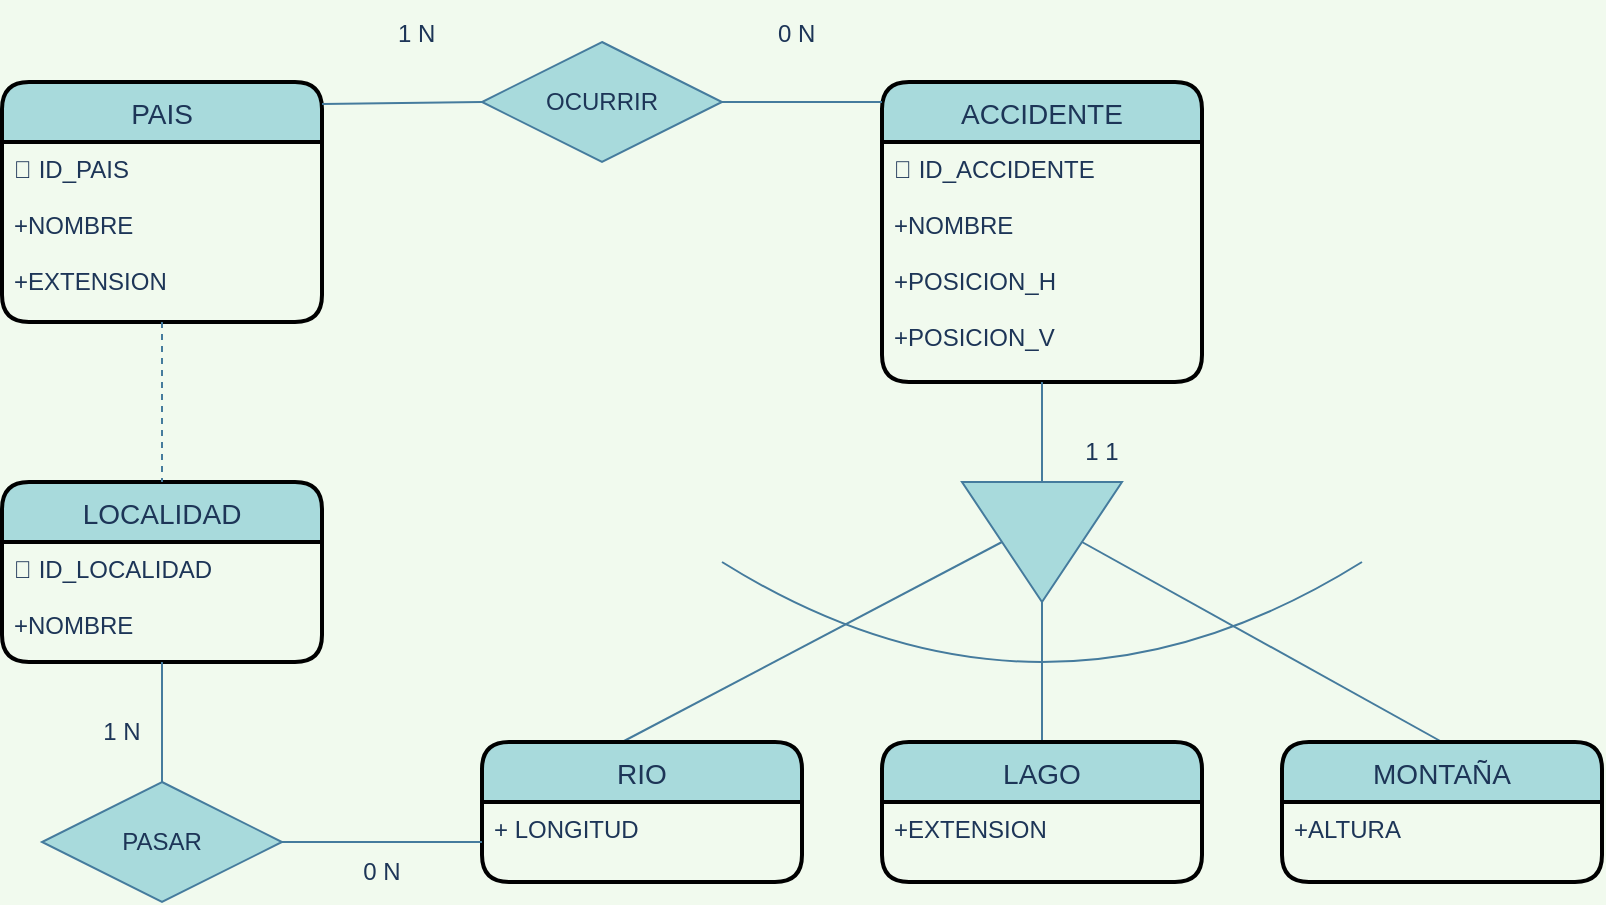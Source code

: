 <mxfile version="17.4.6" type="google"><diagram id="R2lEEEUBdFMjLlhIrx00" name="Page-1"><mxGraphModel grid="1" page="1" gridSize="10" guides="1" tooltips="1" connect="1" arrows="1" fold="1" pageScale="1" pageWidth="850" pageHeight="1100" background="#F1FAEE" math="0" shadow="0" extFonts="Permanent Marker^https://fonts.googleapis.com/css?family=Permanent+Marker"><root><mxCell id="0"/><mxCell id="1" parent="0"/><mxCell id="e4P-duc0XGi5YwzXoshf-1" value="LOCALIDAD" style="swimlane;childLayout=stackLayout;horizontal=1;startSize=30;horizontalStack=0;rounded=1;fontSize=14;fontStyle=0;strokeWidth=2;resizeParent=0;resizeLast=1;shadow=0;dashed=0;align=center;sketch=0;fontColor=#1D3557;fillColor=#A8DADC;" vertex="1" parent="1"><mxGeometry x="40" y="240" width="160" height="90" as="geometry"/></mxCell><mxCell id="e4P-duc0XGi5YwzXoshf-2" value="🔑 ID_LOCALIDAD&#10;&#10;+NOMBRE" style="align=left;strokeColor=none;fillColor=none;spacingLeft=4;fontSize=12;verticalAlign=top;resizable=0;rotatable=0;part=1;rounded=0;sketch=0;fontColor=#1D3557;" vertex="1" parent="e4P-duc0XGi5YwzXoshf-1"><mxGeometry y="30" width="160" height="60" as="geometry"/></mxCell><mxCell id="e4P-duc0XGi5YwzXoshf-3" value="PAIS" style="swimlane;childLayout=stackLayout;horizontal=1;startSize=30;horizontalStack=0;rounded=1;fontSize=14;fontStyle=0;strokeWidth=2;resizeParent=0;resizeLast=1;shadow=0;dashed=0;align=center;sketch=0;fontColor=#1D3557;fillColor=#A8DADC;" vertex="1" parent="1"><mxGeometry x="40" y="40" width="160" height="120" as="geometry"/></mxCell><mxCell id="e4P-duc0XGi5YwzXoshf-4" value="🔑 ID_PAIS&#10;&#10;+NOMBRE&#10;&#10;+EXTENSION" style="align=left;strokeColor=none;fillColor=none;spacingLeft=4;fontSize=12;verticalAlign=top;resizable=0;rotatable=0;part=1;rounded=0;sketch=0;fontColor=#1D3557;" vertex="1" parent="e4P-duc0XGi5YwzXoshf-3"><mxGeometry y="30" width="160" height="90" as="geometry"/></mxCell><mxCell id="e4P-duc0XGi5YwzXoshf-7" style="edgeStyle=orthogonalEdgeStyle;curved=0;rounded=1;sketch=0;orthogonalLoop=1;jettySize=auto;html=1;exitX=0.5;exitY=1;exitDx=0;exitDy=0;fontColor=#1D3557;strokeColor=#457B9D;fillColor=#A8DADC;endArrow=none;endFill=0;dashed=1;" edge="1" parent="1" source="e4P-duc0XGi5YwzXoshf-4" target="e4P-duc0XGi5YwzXoshf-1"><mxGeometry relative="1" as="geometry"/></mxCell><mxCell id="e4P-duc0XGi5YwzXoshf-8" value="ACCIDENTE" style="swimlane;childLayout=stackLayout;horizontal=1;startSize=30;horizontalStack=0;rounded=1;fontSize=14;fontStyle=0;strokeWidth=2;resizeParent=0;resizeLast=1;shadow=0;dashed=0;align=center;sketch=0;fontColor=#1D3557;fillColor=#A8DADC;" vertex="1" parent="1"><mxGeometry x="480" y="40" width="160" height="150" as="geometry"/></mxCell><mxCell id="e4P-duc0XGi5YwzXoshf-9" value="🔑 ID_ACCIDENTE&#10;&#10;+NOMBRE&#10;&#10;+POSICION_H&#10;&#10;+POSICION_V&#10;&#10;" style="align=left;strokeColor=none;fillColor=none;spacingLeft=4;fontSize=12;verticalAlign=top;resizable=0;rotatable=0;part=1;rounded=0;sketch=0;fontColor=#1D3557;" vertex="1" parent="e4P-duc0XGi5YwzXoshf-8"><mxGeometry y="30" width="160" height="120" as="geometry"/></mxCell><mxCell id="e4P-duc0XGi5YwzXoshf-11" style="rounded=1;sketch=0;orthogonalLoop=1;jettySize=auto;html=1;exitX=1;exitY=0.5;exitDx=0;exitDy=0;entryX=0;entryY=0.067;entryDx=0;entryDy=0;fontColor=#1D3557;endArrow=none;endFill=0;strokeColor=#457B9D;fillColor=#A8DADC;entryPerimeter=0;" edge="1" parent="1" source="e4P-duc0XGi5YwzXoshf-10" target="e4P-duc0XGi5YwzXoshf-8"><mxGeometry relative="1" as="geometry"/></mxCell><mxCell id="e4P-duc0XGi5YwzXoshf-12" style="rounded=1;sketch=0;orthogonalLoop=1;jettySize=auto;html=1;exitX=0;exitY=0.5;exitDx=0;exitDy=0;entryX=1;entryY=0.092;entryDx=0;entryDy=0;entryPerimeter=0;fontColor=#1D3557;endArrow=none;endFill=0;strokeColor=#457B9D;fillColor=#A8DADC;" edge="1" parent="1" source="e4P-duc0XGi5YwzXoshf-10" target="e4P-duc0XGi5YwzXoshf-3"><mxGeometry relative="1" as="geometry"/></mxCell><mxCell id="e4P-duc0XGi5YwzXoshf-10" value="OCURRIR" style="shape=rhombus;perimeter=rhombusPerimeter;whiteSpace=wrap;html=1;align=center;rounded=0;sketch=0;fontColor=#1D3557;strokeColor=#457B9D;fillColor=#A8DADC;" vertex="1" parent="1"><mxGeometry x="280" y="20" width="120" height="60" as="geometry"/></mxCell><mxCell id="e4P-duc0XGi5YwzXoshf-13" value="" style="shape=table;startSize=0;container=1;collapsible=1;childLayout=tableLayout;fixedRows=1;rowLines=0;fontStyle=0;align=center;resizeLast=1;strokeColor=none;fillColor=none;collapsible=0;rounded=0;sketch=0;fontColor=#1D3557;" vertex="1" parent="1"><mxGeometry x="390" width="180" height="30" as="geometry"/></mxCell><mxCell id="e4P-duc0XGi5YwzXoshf-14" value="" style="shape=tableRow;horizontal=0;startSize=0;swimlaneHead=0;swimlaneBody=0;fillColor=none;collapsible=0;dropTarget=0;points=[[0,0.5],[1,0.5]];portConstraint=eastwest;top=0;left=0;right=0;bottom=0;rounded=0;sketch=0;fontColor=#1D3557;strokeColor=#457B9D;" vertex="1" parent="e4P-duc0XGi5YwzXoshf-13"><mxGeometry width="180" height="30" as="geometry"/></mxCell><mxCell id="e4P-duc0XGi5YwzXoshf-15" value="" style="shape=partialRectangle;connectable=0;fillColor=none;top=0;left=0;bottom=0;right=0;editable=1;overflow=hidden;rounded=0;sketch=0;fontColor=#1D3557;strokeColor=#457B9D;" vertex="1" parent="e4P-duc0XGi5YwzXoshf-14"><mxGeometry width="30" height="30" as="geometry"><mxRectangle width="30" height="30" as="alternateBounds"/></mxGeometry></mxCell><mxCell id="e4P-duc0XGi5YwzXoshf-16" value="0 N" style="shape=partialRectangle;connectable=0;fillColor=none;top=0;left=0;bottom=0;right=0;align=left;spacingLeft=6;overflow=hidden;rounded=0;sketch=0;fontColor=#1D3557;strokeColor=#457B9D;" vertex="1" parent="e4P-duc0XGi5YwzXoshf-14"><mxGeometry x="30" width="150" height="30" as="geometry"><mxRectangle width="150" height="30" as="alternateBounds"/></mxGeometry></mxCell><mxCell id="e4P-duc0XGi5YwzXoshf-17" value="" style="shape=table;startSize=0;container=1;collapsible=1;childLayout=tableLayout;fixedRows=1;rowLines=0;fontStyle=0;align=center;resizeLast=1;strokeColor=none;fillColor=none;collapsible=0;rounded=0;sketch=0;fontColor=#1D3557;" vertex="1" parent="1"><mxGeometry x="200" width="180" height="30" as="geometry"/></mxCell><mxCell id="e4P-duc0XGi5YwzXoshf-18" value="" style="shape=tableRow;horizontal=0;startSize=0;swimlaneHead=0;swimlaneBody=0;fillColor=none;collapsible=0;dropTarget=0;points=[[0,0.5],[1,0.5]];portConstraint=eastwest;top=0;left=0;right=0;bottom=0;rounded=0;sketch=0;fontColor=#1D3557;strokeColor=#457B9D;" vertex="1" parent="e4P-duc0XGi5YwzXoshf-17"><mxGeometry width="180" height="30" as="geometry"/></mxCell><mxCell id="e4P-duc0XGi5YwzXoshf-19" value="" style="shape=partialRectangle;connectable=0;fillColor=none;top=0;left=0;bottom=0;right=0;editable=1;overflow=hidden;rounded=0;sketch=0;fontColor=#1D3557;strokeColor=#457B9D;" vertex="1" parent="e4P-duc0XGi5YwzXoshf-18"><mxGeometry width="30" height="30" as="geometry"><mxRectangle width="30" height="30" as="alternateBounds"/></mxGeometry></mxCell><mxCell id="e4P-duc0XGi5YwzXoshf-20" value="1 N" style="shape=partialRectangle;connectable=0;fillColor=none;top=0;left=0;bottom=0;right=0;align=left;spacingLeft=6;overflow=hidden;rounded=0;sketch=0;fontColor=#1D3557;strokeColor=#457B9D;" vertex="1" parent="e4P-duc0XGi5YwzXoshf-18"><mxGeometry x="30" width="150" height="30" as="geometry"><mxRectangle width="150" height="30" as="alternateBounds"/></mxGeometry></mxCell><mxCell id="e4P-duc0XGi5YwzXoshf-29" style="edgeStyle=none;rounded=1;sketch=0;orthogonalLoop=1;jettySize=auto;html=1;exitX=1;exitY=0.5;exitDx=0;exitDy=0;fontColor=#1D3557;endArrow=none;endFill=0;strokeColor=#457B9D;fillColor=#A8DADC;entryX=0.5;entryY=0;entryDx=0;entryDy=0;" edge="1" parent="1" source="e4P-duc0XGi5YwzXoshf-21" target="e4P-duc0XGi5YwzXoshf-27"><mxGeometry relative="1" as="geometry"><mxPoint x="560" y="350" as="targetPoint"/></mxGeometry></mxCell><mxCell id="e4P-duc0XGi5YwzXoshf-30" style="edgeStyle=none;rounded=1;sketch=0;orthogonalLoop=1;jettySize=auto;html=1;exitX=0.5;exitY=1;exitDx=0;exitDy=0;fontColor=#1D3557;endArrow=none;endFill=0;strokeColor=#457B9D;fillColor=#A8DADC;entryX=0.438;entryY=0;entryDx=0;entryDy=0;entryPerimeter=0;" edge="1" parent="1" source="e4P-duc0XGi5YwzXoshf-21" target="e4P-duc0XGi5YwzXoshf-25"><mxGeometry relative="1" as="geometry"><mxPoint x="350" y="330" as="targetPoint"/></mxGeometry></mxCell><mxCell id="e4P-duc0XGi5YwzXoshf-31" style="edgeStyle=none;rounded=1;sketch=0;orthogonalLoop=1;jettySize=auto;html=1;exitX=0.5;exitY=0;exitDx=0;exitDy=0;entryX=0.5;entryY=0;entryDx=0;entryDy=0;fontColor=#1D3557;endArrow=none;endFill=0;strokeColor=#457B9D;fillColor=#A8DADC;" edge="1" parent="1" source="e4P-duc0XGi5YwzXoshf-21" target="e4P-duc0XGi5YwzXoshf-23"><mxGeometry relative="1" as="geometry"/></mxCell><mxCell id="e4P-duc0XGi5YwzXoshf-21" value="" style="triangle;whiteSpace=wrap;html=1;rounded=0;sketch=0;fontColor=#1D3557;strokeColor=#457B9D;fillColor=#A8DADC;rotation=90;" vertex="1" parent="1"><mxGeometry x="530" y="230" width="60" height="80" as="geometry"/></mxCell><mxCell id="e4P-duc0XGi5YwzXoshf-22" style="edgeStyle=none;rounded=1;sketch=0;orthogonalLoop=1;jettySize=auto;html=1;exitX=0.5;exitY=1;exitDx=0;exitDy=0;fontColor=#1D3557;endArrow=none;endFill=0;strokeColor=#457B9D;fillColor=#A8DADC;" edge="1" parent="1" source="e4P-duc0XGi5YwzXoshf-9" target="e4P-duc0XGi5YwzXoshf-21"><mxGeometry relative="1" as="geometry"/></mxCell><mxCell id="e4P-duc0XGi5YwzXoshf-23" value="MONTAÑA" style="swimlane;childLayout=stackLayout;horizontal=1;startSize=30;horizontalStack=0;rounded=1;fontSize=14;fontStyle=0;strokeWidth=2;resizeParent=0;resizeLast=1;shadow=0;dashed=0;align=center;sketch=0;fontColor=#1D3557;fillColor=#A8DADC;" vertex="1" parent="1"><mxGeometry x="680" y="370" width="160" height="70" as="geometry"/></mxCell><mxCell id="e4P-duc0XGi5YwzXoshf-24" value="+ALTURA" style="align=left;strokeColor=none;fillColor=none;spacingLeft=4;fontSize=12;verticalAlign=top;resizable=0;rotatable=0;part=1;rounded=0;sketch=0;fontColor=#1D3557;" vertex="1" parent="e4P-duc0XGi5YwzXoshf-23"><mxGeometry y="30" width="160" height="40" as="geometry"/></mxCell><mxCell id="e4P-duc0XGi5YwzXoshf-25" value="RIO" style="swimlane;childLayout=stackLayout;horizontal=1;startSize=30;horizontalStack=0;rounded=1;fontSize=14;fontStyle=0;strokeWidth=2;resizeParent=0;resizeLast=1;shadow=0;dashed=0;align=center;sketch=0;fontColor=#1D3557;fillColor=#A8DADC;" vertex="1" parent="1"><mxGeometry x="280" y="370" width="160" height="70" as="geometry"/></mxCell><mxCell id="e4P-duc0XGi5YwzXoshf-26" value="+ LONGITUD" style="align=left;strokeColor=none;fillColor=none;spacingLeft=4;fontSize=12;verticalAlign=top;resizable=0;rotatable=0;part=1;rounded=0;sketch=0;fontColor=#1D3557;" vertex="1" parent="e4P-duc0XGi5YwzXoshf-25"><mxGeometry y="30" width="160" height="40" as="geometry"/></mxCell><mxCell id="e4P-duc0XGi5YwzXoshf-27" value="LAGO" style="swimlane;childLayout=stackLayout;horizontal=1;startSize=30;horizontalStack=0;rounded=1;fontSize=14;fontStyle=0;strokeWidth=2;resizeParent=0;resizeLast=1;shadow=0;dashed=0;align=center;sketch=0;fontColor=#1D3557;fillColor=#A8DADC;" vertex="1" parent="1"><mxGeometry x="480" y="370" width="160" height="70" as="geometry"/></mxCell><mxCell id="e4P-duc0XGi5YwzXoshf-28" value="+EXTENSION" style="align=left;strokeColor=none;fillColor=none;spacingLeft=4;fontSize=12;verticalAlign=top;resizable=0;rotatable=0;part=1;rounded=0;sketch=0;fontColor=#1D3557;" vertex="1" parent="e4P-duc0XGi5YwzXoshf-27"><mxGeometry y="30" width="160" height="40" as="geometry"/></mxCell><mxCell id="e4P-duc0XGi5YwzXoshf-32" value="" style="curved=1;endArrow=none;html=1;rounded=1;sketch=0;fontColor=#1D3557;strokeColor=#457B9D;fillColor=#A8DADC;endFill=0;" edge="1" parent="1"><mxGeometry width="50" height="50" relative="1" as="geometry"><mxPoint x="400" y="280" as="sourcePoint"/><mxPoint x="720" y="280" as="targetPoint"/><Array as="points"><mxPoint x="480" y="330"/><mxPoint x="640" y="330"/></Array></mxGeometry></mxCell><mxCell id="e4P-duc0XGi5YwzXoshf-34" style="edgeStyle=none;rounded=1;sketch=0;orthogonalLoop=1;jettySize=auto;html=1;exitX=0.5;exitY=0;exitDx=0;exitDy=0;entryX=0.5;entryY=1;entryDx=0;entryDy=0;fontColor=#1D3557;endArrow=none;endFill=0;strokeColor=#457B9D;fillColor=#A8DADC;" edge="1" parent="1" source="e4P-duc0XGi5YwzXoshf-33" target="e4P-duc0XGi5YwzXoshf-2"><mxGeometry relative="1" as="geometry"/></mxCell><mxCell id="e4P-duc0XGi5YwzXoshf-35" style="edgeStyle=none;rounded=1;sketch=0;orthogonalLoop=1;jettySize=auto;html=1;exitX=1;exitY=0.5;exitDx=0;exitDy=0;fontColor=#1D3557;endArrow=none;endFill=0;strokeColor=#457B9D;fillColor=#A8DADC;" edge="1" parent="1" source="e4P-duc0XGi5YwzXoshf-33" target="e4P-duc0XGi5YwzXoshf-26"><mxGeometry relative="1" as="geometry"/></mxCell><mxCell id="e4P-duc0XGi5YwzXoshf-33" value="PASAR" style="shape=rhombus;perimeter=rhombusPerimeter;whiteSpace=wrap;html=1;align=center;rounded=0;sketch=0;fontColor=#1D3557;strokeColor=#457B9D;fillColor=#A8DADC;" vertex="1" parent="1"><mxGeometry x="60" y="390" width="120" height="60" as="geometry"/></mxCell><mxCell id="e4P-duc0XGi5YwzXoshf-40" value="1 N" style="text;html=1;strokeColor=none;fillColor=none;align=center;verticalAlign=middle;whiteSpace=wrap;rounded=0;sketch=0;fontColor=#1D3557;" vertex="1" parent="1"><mxGeometry x="70" y="350" width="60" height="30" as="geometry"/></mxCell><mxCell id="e4P-duc0XGi5YwzXoshf-41" value="0 N" style="text;html=1;strokeColor=none;fillColor=none;align=center;verticalAlign=middle;whiteSpace=wrap;rounded=0;sketch=0;fontColor=#1D3557;" vertex="1" parent="1"><mxGeometry x="200" y="420" width="60" height="30" as="geometry"/></mxCell><mxCell id="e4P-duc0XGi5YwzXoshf-42" value="1 1" style="text;html=1;strokeColor=none;fillColor=none;align=center;verticalAlign=middle;whiteSpace=wrap;rounded=0;sketch=0;fontColor=#1D3557;" vertex="1" parent="1"><mxGeometry x="560" y="210" width="60" height="30" as="geometry"/></mxCell></root></mxGraphModel></diagram></mxfile>